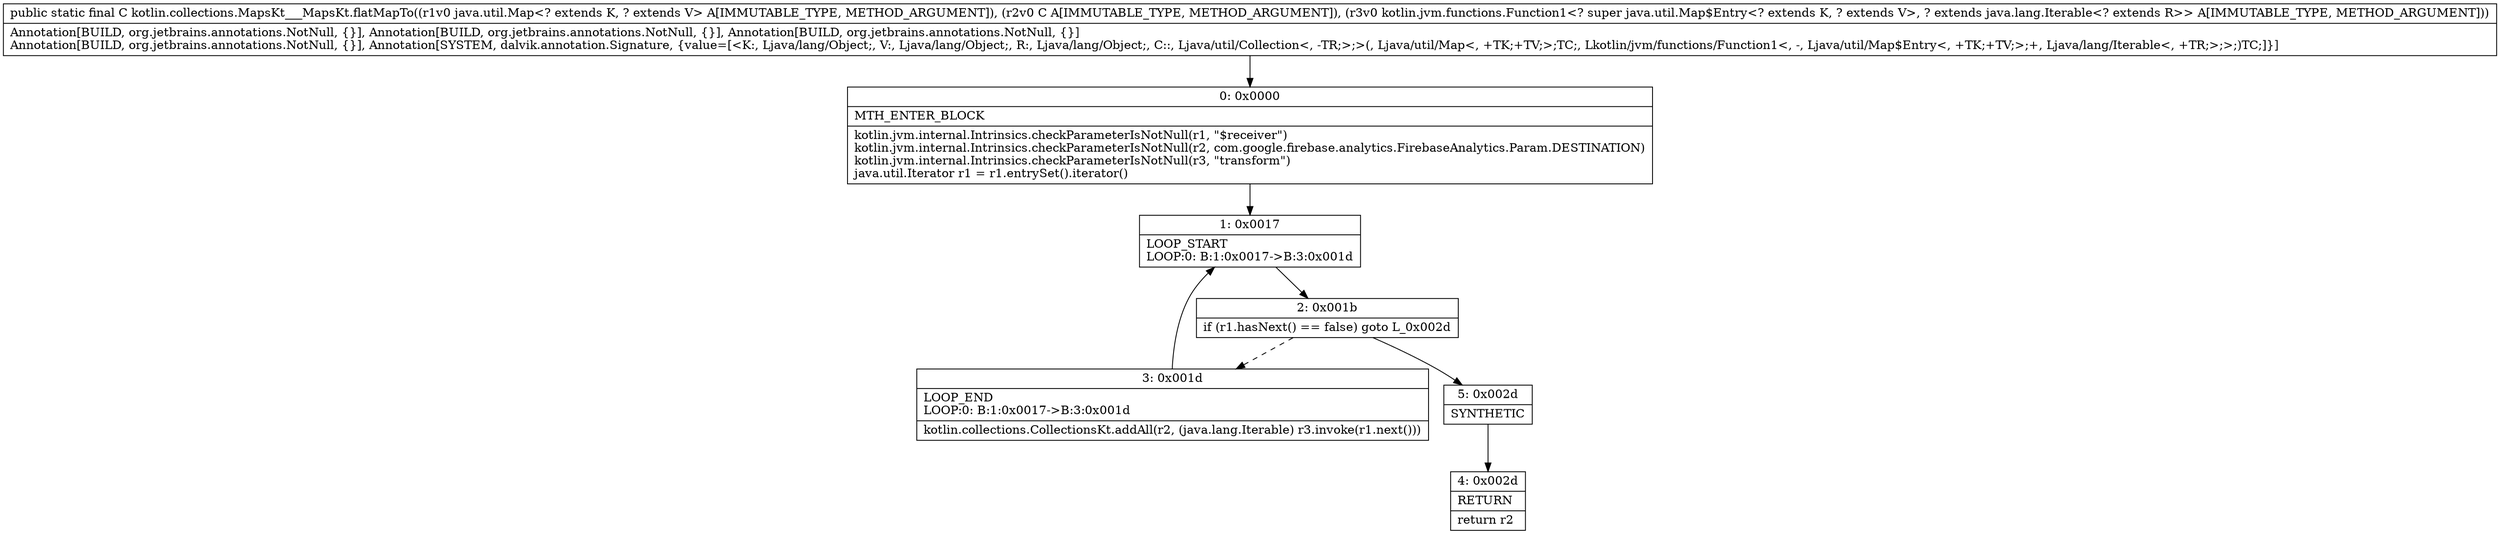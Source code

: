 digraph "CFG forkotlin.collections.MapsKt___MapsKt.flatMapTo(Ljava\/util\/Map;Ljava\/util\/Collection;Lkotlin\/jvm\/functions\/Function1;)Ljava\/util\/Collection;" {
Node_0 [shape=record,label="{0\:\ 0x0000|MTH_ENTER_BLOCK\l|kotlin.jvm.internal.Intrinsics.checkParameterIsNotNull(r1, \"$receiver\")\lkotlin.jvm.internal.Intrinsics.checkParameterIsNotNull(r2, com.google.firebase.analytics.FirebaseAnalytics.Param.DESTINATION)\lkotlin.jvm.internal.Intrinsics.checkParameterIsNotNull(r3, \"transform\")\ljava.util.Iterator r1 = r1.entrySet().iterator()\l}"];
Node_1 [shape=record,label="{1\:\ 0x0017|LOOP_START\lLOOP:0: B:1:0x0017\-\>B:3:0x001d\l}"];
Node_2 [shape=record,label="{2\:\ 0x001b|if (r1.hasNext() == false) goto L_0x002d\l}"];
Node_3 [shape=record,label="{3\:\ 0x001d|LOOP_END\lLOOP:0: B:1:0x0017\-\>B:3:0x001d\l|kotlin.collections.CollectionsKt.addAll(r2, (java.lang.Iterable) r3.invoke(r1.next()))\l}"];
Node_4 [shape=record,label="{4\:\ 0x002d|RETURN\l|return r2\l}"];
Node_5 [shape=record,label="{5\:\ 0x002d|SYNTHETIC\l}"];
MethodNode[shape=record,label="{public static final C kotlin.collections.MapsKt___MapsKt.flatMapTo((r1v0 java.util.Map\<? extends K, ? extends V\> A[IMMUTABLE_TYPE, METHOD_ARGUMENT]), (r2v0 C A[IMMUTABLE_TYPE, METHOD_ARGUMENT]), (r3v0 kotlin.jvm.functions.Function1\<? super java.util.Map$Entry\<? extends K, ? extends V\>, ? extends java.lang.Iterable\<? extends R\>\> A[IMMUTABLE_TYPE, METHOD_ARGUMENT]))  | Annotation[BUILD, org.jetbrains.annotations.NotNull, \{\}], Annotation[BUILD, org.jetbrains.annotations.NotNull, \{\}], Annotation[BUILD, org.jetbrains.annotations.NotNull, \{\}]\lAnnotation[BUILD, org.jetbrains.annotations.NotNull, \{\}], Annotation[SYSTEM, dalvik.annotation.Signature, \{value=[\<K:, Ljava\/lang\/Object;, V:, Ljava\/lang\/Object;, R:, Ljava\/lang\/Object;, C::, Ljava\/util\/Collection\<, \-TR;\>;\>(, Ljava\/util\/Map\<, +TK;+TV;\>;TC;, Lkotlin\/jvm\/functions\/Function1\<, \-, Ljava\/util\/Map$Entry\<, +TK;+TV;\>;+, Ljava\/lang\/Iterable\<, +TR;\>;\>;)TC;]\}]\l}"];
MethodNode -> Node_0;
Node_0 -> Node_1;
Node_1 -> Node_2;
Node_2 -> Node_3[style=dashed];
Node_2 -> Node_5;
Node_3 -> Node_1;
Node_5 -> Node_4;
}

